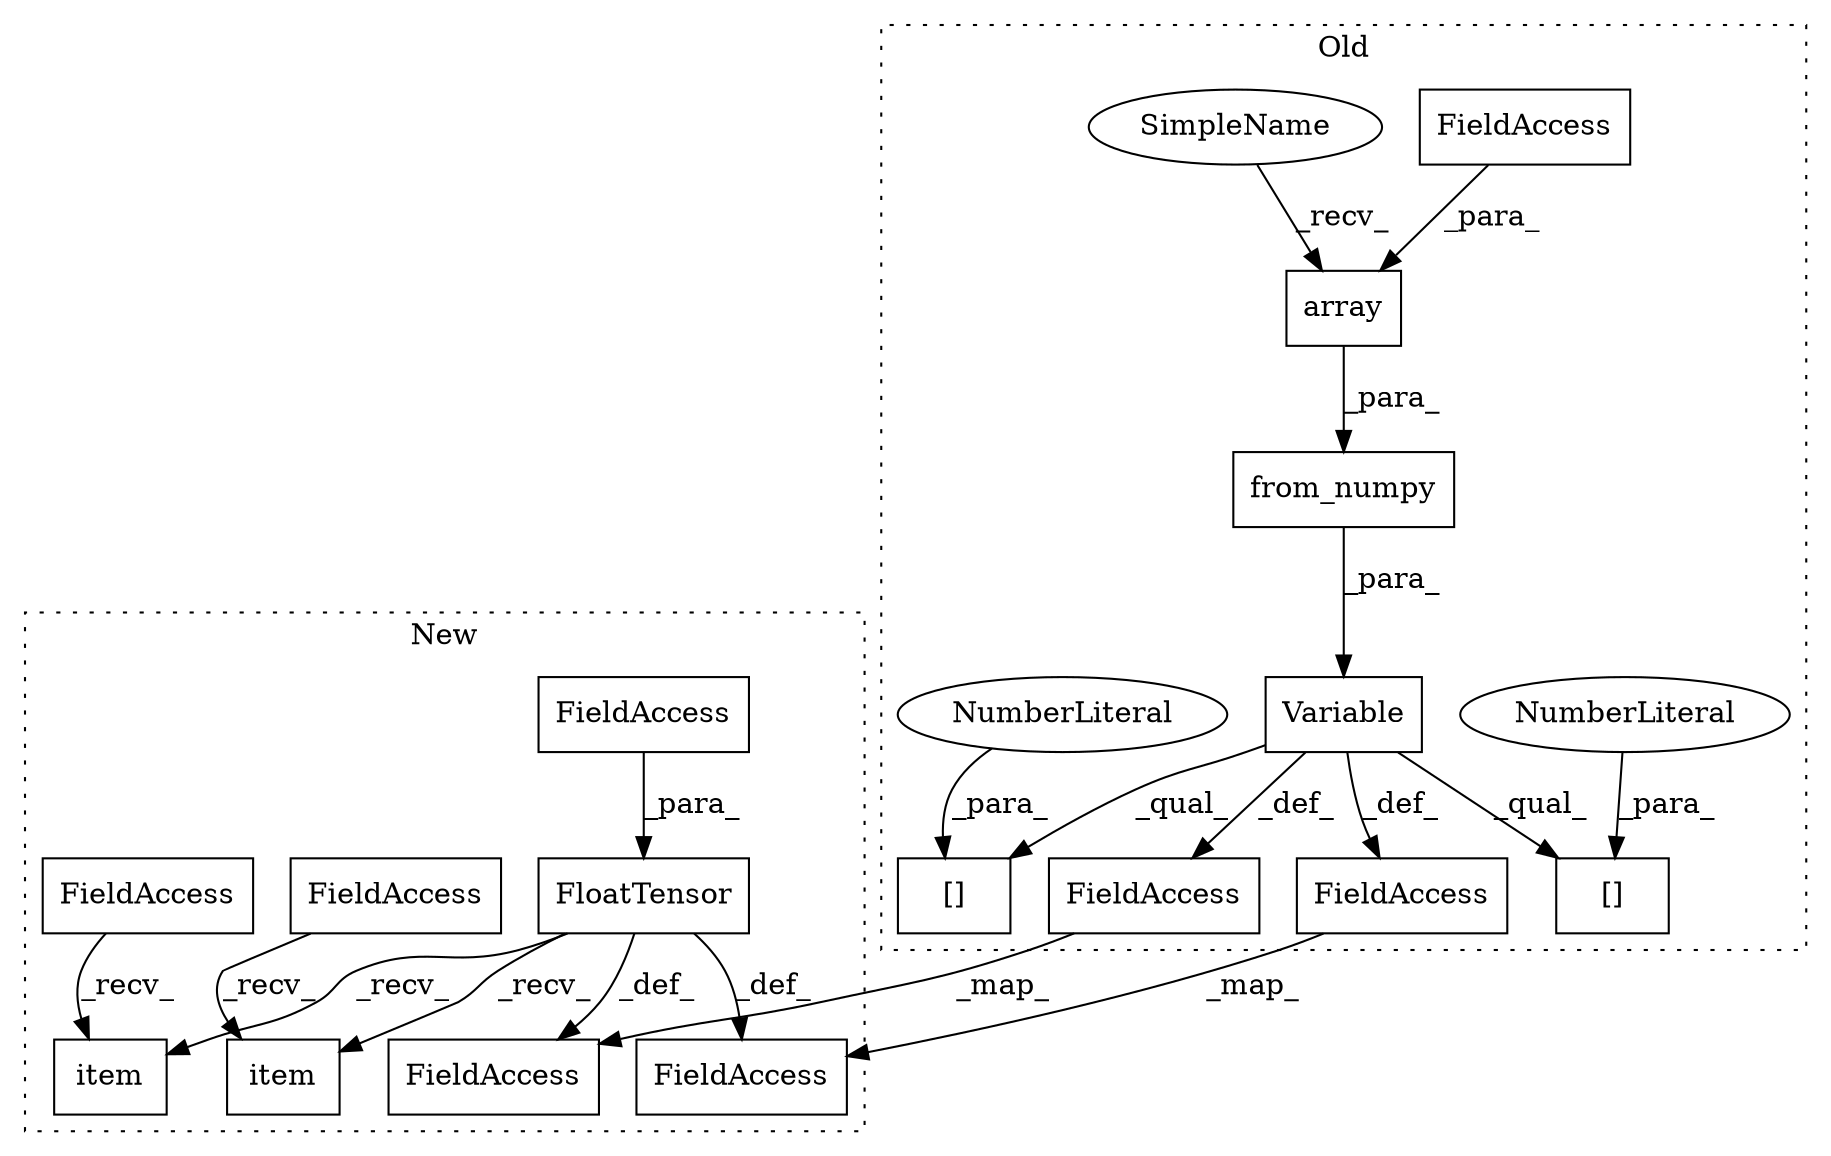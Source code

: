 digraph G {
subgraph cluster0 {
2 [label="array" a="32" s="4561,4570" l="6,1" shape="box"];
3 [label="FieldAccess" a="22" s="4567" l="3" shape="box"];
4 [label="Variable" a="32" s="4529,4572" l="9,1" shape="box"];
7 [label="[]" a="2" s="4968,4981" l="12,1" shape="box"];
10 [label="FieldAccess" a="22" s="4729" l="15" shape="box"];
11 [label="FieldAccess" a="22" s="4523" l="5" shape="box"];
13 [label="NumberLiteral" a="34" s="4980" l="1" shape="ellipse"];
14 [label="from_numpy" a="32" s="4544,4571" l="11,1" shape="box"];
16 [label="[]" a="2" s="5096,5109" l="12,1" shape="box"];
17 [label="NumberLiteral" a="34" s="5108" l="1" shape="ellipse"];
19 [label="SimpleName" a="42" s="4555" l="5" shape="ellipse"];
label = "Old";
style="dotted";
}
subgraph cluster1 {
1 [label="item" a="32" s="4876" l="6" shape="box"];
5 [label="FieldAccess" a="22" s="4869" l="6" shape="box"];
6 [label="FloatTensor" a="32" s="4481,4496" l="12,1" shape="box"];
8 [label="FieldAccess" a="22" s="4493" l="3" shape="box"];
9 [label="FieldAccess" a="22" s="4630" l="15" shape="box"];
12 [label="FieldAccess" a="22" s="4469" l="5" shape="box"];
15 [label="item" a="32" s="5003" l="6" shape="box"];
18 [label="FieldAccess" a="22" s="4996" l="6" shape="box"];
label = "New";
style="dotted";
}
2 -> 14 [label="_para_"];
3 -> 2 [label="_para_"];
4 -> 10 [label="_def_"];
4 -> 16 [label="_qual_"];
4 -> 7 [label="_qual_"];
4 -> 11 [label="_def_"];
5 -> 1 [label="_recv_"];
6 -> 9 [label="_def_"];
6 -> 12 [label="_def_"];
6 -> 15 [label="_recv_"];
6 -> 1 [label="_recv_"];
8 -> 6 [label="_para_"];
10 -> 9 [label="_map_"];
11 -> 12 [label="_map_"];
13 -> 7 [label="_para_"];
14 -> 4 [label="_para_"];
17 -> 16 [label="_para_"];
18 -> 15 [label="_recv_"];
19 -> 2 [label="_recv_"];
}
